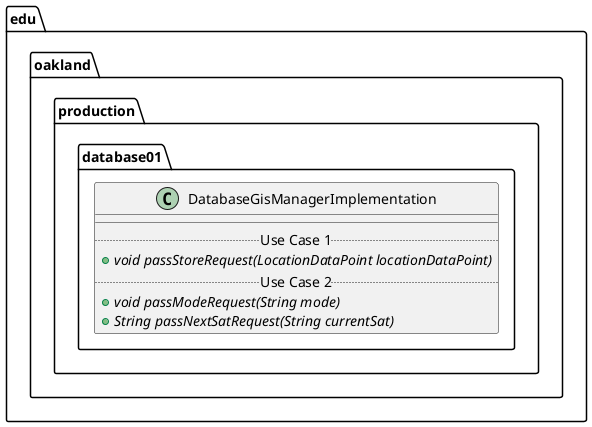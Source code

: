 @startuml DatabaseGisManagerImplementation

package edu.oakland.production.database01 {
    class DatabaseGisManagerImplementation {
        __
        .. Use Case 1 ..
        {abstract} + void passStoreRequest(LocationDataPoint locationDataPoint)
        .. Use Case 2 ..
        {abstract} + void passModeRequest(String mode)
        {abstract} + String passNextSatRequest(String currentSat)
    }
}

@enduml